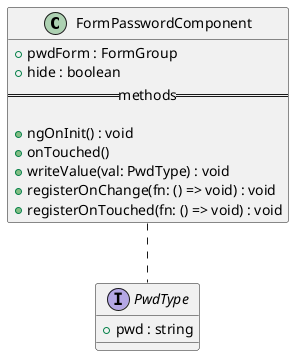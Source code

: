 @startuml FormPasswordComponent diagram
class FormPasswordComponent {
  + pwdForm : FormGroup
  + hide : boolean
  ==methods==

  + ngOnInit() : void
  + onTouched()
  + writeValue(val: PwdType) : void
  + registerOnChange(fn: () => void) : void
  + registerOnTouched(fn: () => void) : void
}

interface PwdType {
  + pwd : string
}

FormPasswordComponent .. PwdType
@enduml

